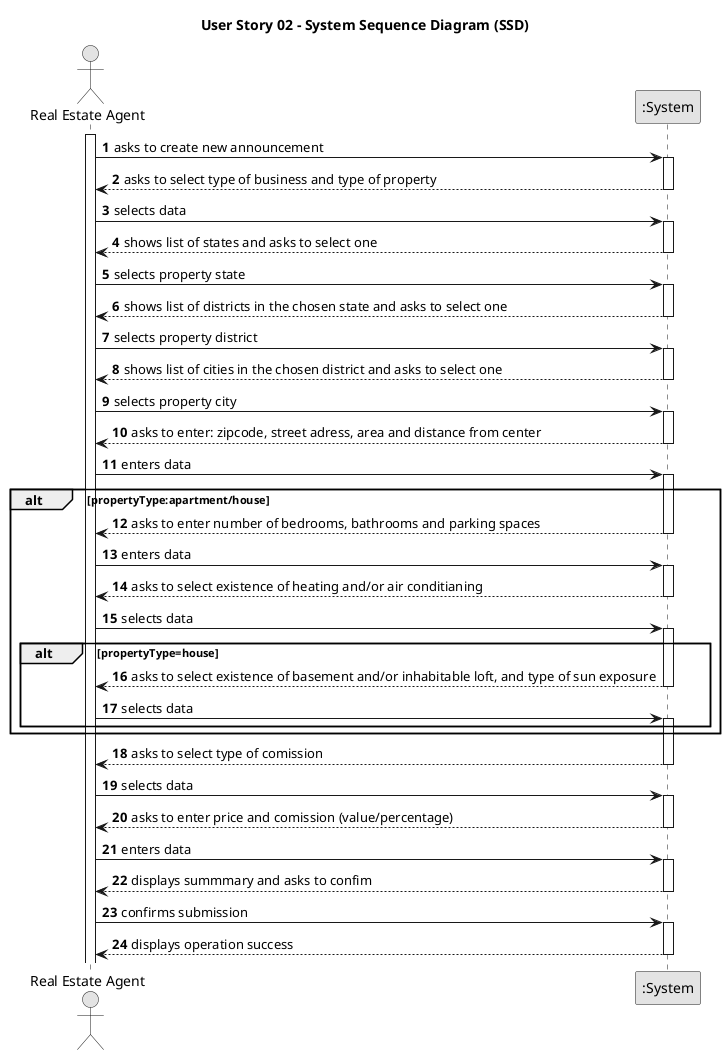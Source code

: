 @startuml
skinparam monochrome true
skinparam packageStyle rectangle
skinparam shadowing false

title User Story 02 - System Sequence Diagram (SSD)

autonumber

actor "Real Estate Agent" as Employee
participant ":System" as System

activate Employee

    Employee -> System : asks to create new announcement

    activate System
    System--> Employee : asks to select type of business and type of property
    deactivate System

        Employee -> System : selects data

    activate System
    System-->Employee: shows list of states and asks to select one
    deactivate System

    Employee -> System : selects property state

        activate System
        System--> Employee : shows list of districts in the chosen state and asks to select one
        deactivate System

    Employee -> System : selects property district

    activate System
    System--> Employee : shows list of cities in the chosen district and asks to select one
    deactivate System

    Employee -> System : selects property city

    activate System
    System--> Employee : asks to enter: zipcode, street adress, area and distance from center
    deactivate System

     Employee -> System : enters data

alt propertyType:apartment/house

activate System
System-->Employee: asks to enter number of bedrooms, bathrooms and parking spaces
deactivate System

Employee->System: enters data

activate System
System-->Employee:asks to select existence of heating and/or air conditianing
deactivate System

Employee->System:selects data

alt propertyType=house

activate System
System-->Employee:asks to select existence of basement and/or inhabitable loft, and type of sun exposure
deactivate System

Employee->System:selects data

activate System
end
end

     System--> Employee : asks to select type of comission
     deactivate System

         Employee -> System : selects data

         activate System
         System-->Employee:asks to enter price and comission (value/percentage)
         deactivate System

         Employee->System:enters data

         activate System
         System--> Employee : displays summmary and asks to confim
         deactivate System

         Employee -> System : confirms submission

         activate System
         System--> Employee : displays operation success
         deactivate System

@enduml